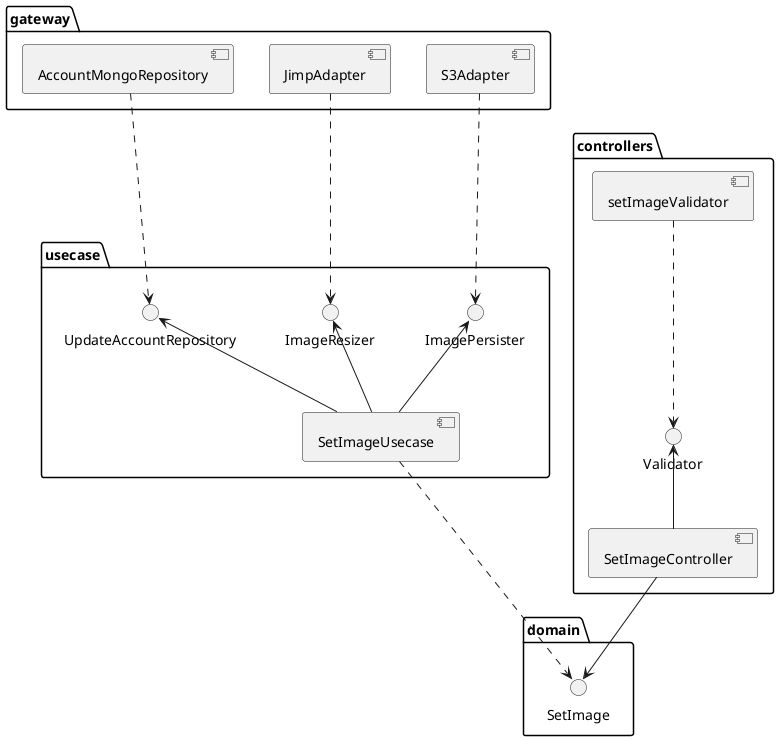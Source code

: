@startuml "set-image"

package controllers {
    [SetImageController] -up-> () Validator
    [setImageValidator] -.-> () Validator
}

package domain {
    () SetImage
}

package usecase {
    () UpdateAccountRepository <-- [SetImageUsecase]
    () ImageResizer <-- [SetImageUsecase]
    () ImagePersister <-- [SetImageUsecase]
}

package gateway {
    [AccountMongoRepository]
    [JimpAdapter]
    [S3Adapter]
}

SetImageController --> SetImage
SetImageUsecase -.-> SetImage
AccountMongoRepository -.-> UpdateAccountRepository
JimpAdapter -.-> ImageResizer
S3Adapter -.-> ImagePersister

@enduml
